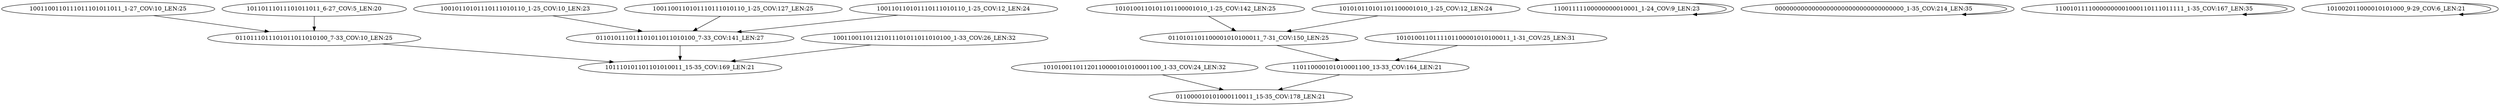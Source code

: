 digraph G {
    "1001100110111011101011011_1-27_COV:10_LEN:25" -> "0110111011101011011010100_7-33_COV:10_LEN:25";
    "10010110101110111010110_1-25_COV:10_LEN:23" -> "011010111011101011011010100_7-33_COV:141_LEN:27";
    "10101001101120110000101010001100_1-33_COV:24_LEN:32" -> "011000010101000110011_15-35_COV:178_LEN:21";
    "11001111100000000010001_1-24_COV:9_LEN:23" -> "11001111100000000010001_1-24_COV:9_LEN:23";
    "00000000000000000000000000000000000_1-35_COV:214_LEN:35" -> "00000000000000000000000000000000000_1-35_COV:214_LEN:35";
    "1001100110101110111010110_1-25_COV:127_LEN:25" -> "011010111011101011011010100_7-33_COV:141_LEN:27";
    "0110111011101011011010100_7-33_COV:10_LEN:25" -> "101110101101101010011_15-35_COV:169_LEN:21";
    "11001011110000000001000110111011111_1-35_COV:167_LEN:35" -> "11001011110000000001000110111011111_1-35_COV:167_LEN:35";
    "1010100110101101100001010_1-25_COV:142_LEN:25" -> "0110101101100001010100011_7-31_COV:150_LEN:25";
    "110110000101010001100_13-33_COV:164_LEN:21" -> "011000010101000110011_15-35_COV:178_LEN:21";
    "10110111011101011011_6-27_COV:5_LEN:20" -> "0110111011101011011010100_7-33_COV:10_LEN:25";
    "1010100110111101100001010100011_1-31_COV:25_LEN:31" -> "110110000101010001100_13-33_COV:164_LEN:21";
    "10011001101121011101011011010100_1-33_COV:26_LEN:32" -> "101110101101101010011_15-35_COV:169_LEN:21";
    "101010110101101100001010_1-25_COV:12_LEN:24" -> "0110101101100001010100011_7-31_COV:150_LEN:25";
    "011010111011101011011010100_7-33_COV:141_LEN:27" -> "101110101101101010011_15-35_COV:169_LEN:21";
    "100110110101110111010110_1-25_COV:12_LEN:24" -> "011010111011101011011010100_7-33_COV:141_LEN:27";
    "101002011000010101000_9-29_COV:6_LEN:21" -> "101002011000010101000_9-29_COV:6_LEN:21";
    "0110101101100001010100011_7-31_COV:150_LEN:25" -> "110110000101010001100_13-33_COV:164_LEN:21";
}
